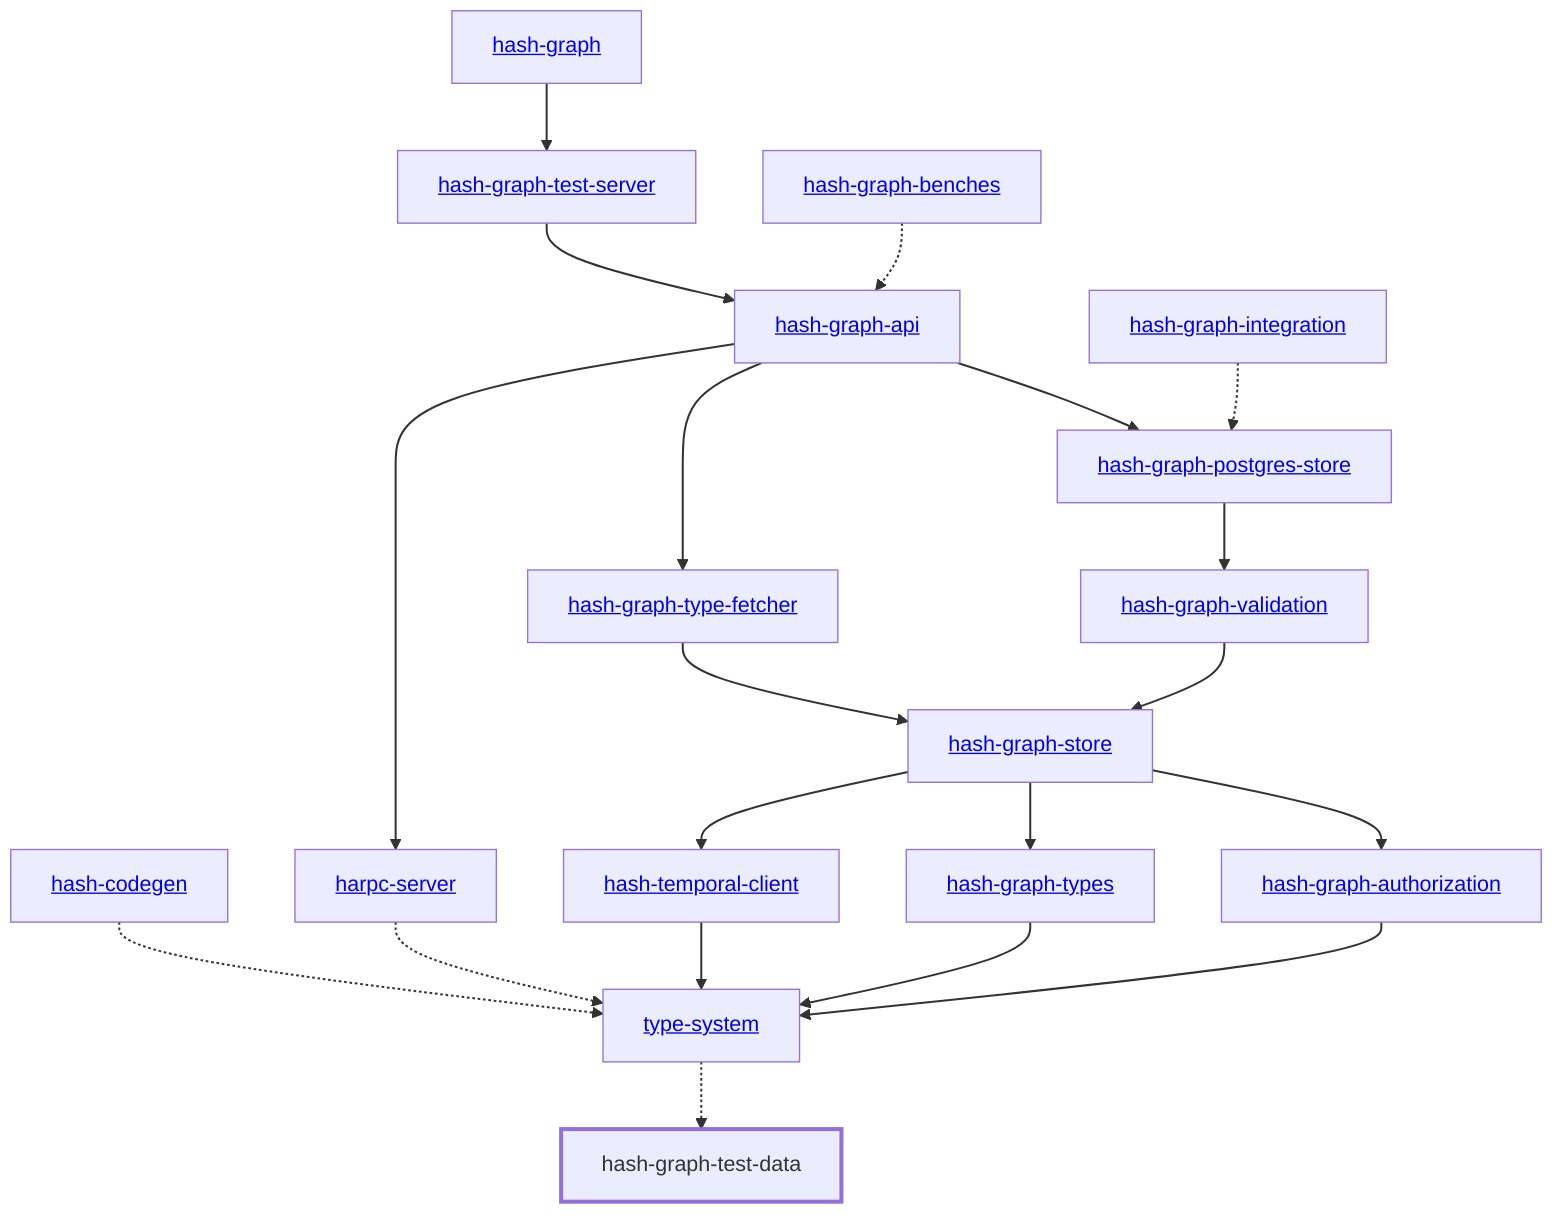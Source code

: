 graph TD
    linkStyle default stroke-width:1.5px
    classDef default stroke-width:1px
    classDef root stroke-width:3px
    classDef dev stroke-width:1px
    classDef build stroke-width:1px
    %% Legend
    %% --> : Normal dependency
    %% -.-> : Dev dependency
    %% ---> : Build dependency
    0[<a href="../hash_graph">hash-graph</a>]
    1[<a href="../type_system">type-system</a>]
    2[<a href="../hash_codegen">hash-codegen</a>]
    3[<a href="../hash_graph_api">hash-graph-api</a>]
    4[<a href="../hash_graph_authorization">hash-graph-authorization</a>]
    5[<a href="../hash_graph_postgres_store">hash-graph-postgres-store</a>]
    6[<a href="../hash_graph_store">hash-graph-store</a>]
    7[<a href="../hash_graph_test_server">hash-graph-test-server</a>]
    8[<a href="../hash_graph_type_fetcher">hash-graph-type-fetcher</a>]
    9[<a href="../hash_graph_types">hash-graph-types</a>]
    10[<a href="../hash_graph_validation">hash-graph-validation</a>]
    11[<a href="../harpc_server">harpc-server</a>]
    12[<a href="../hash_temporal_client">hash-temporal-client</a>]
    13[<a href="../hash_graph_benches">hash-graph-benches</a>]
    14[<a href="../hash_graph_integration">hash-graph-integration</a>]
    15[hash-graph-test-data]
    class 15 root
    0 --> 7
    1 -.-> 15
    2 -.-> 1
    3 --> 5
    3 --> 8
    3 --> 11
    4 --> 1
    5 --> 10
    6 --> 4
    6 --> 9
    6 --> 12
    7 --> 3
    8 --> 6
    9 --> 1
    10 --> 6
    11 -.-> 1
    12 --> 1
    13 -.-> 3
    14 -.-> 5